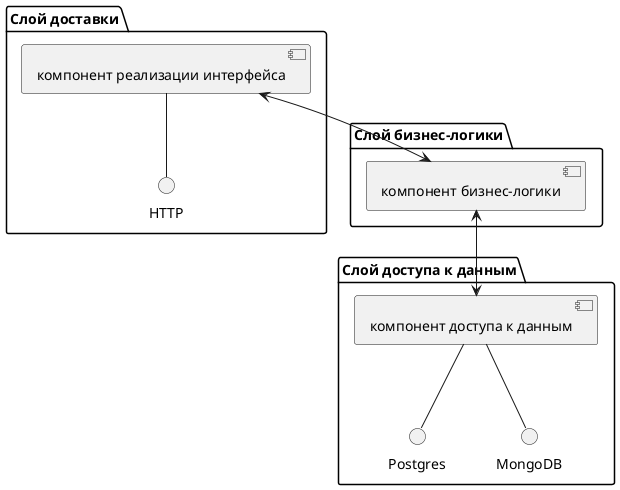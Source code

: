 @startuml component

package "Слой доступа к данным" {
    [компонент доступа к данным]
    [компонент доступа к данным] -- Postgres
    [компонент доступа к данным] -- MongoDB
}

package "Слой бизнес-логики" {
    [компонент бизнес-логики]
}

package "Слой доставки" {
    [компонент реализации интерфейса] -- HTTP
}

[компонент реализации интерфейса] <--> [компонент бизнес-логики]
[компонент бизнес-логики] <--> [компонент доступа к данным]

@enduml